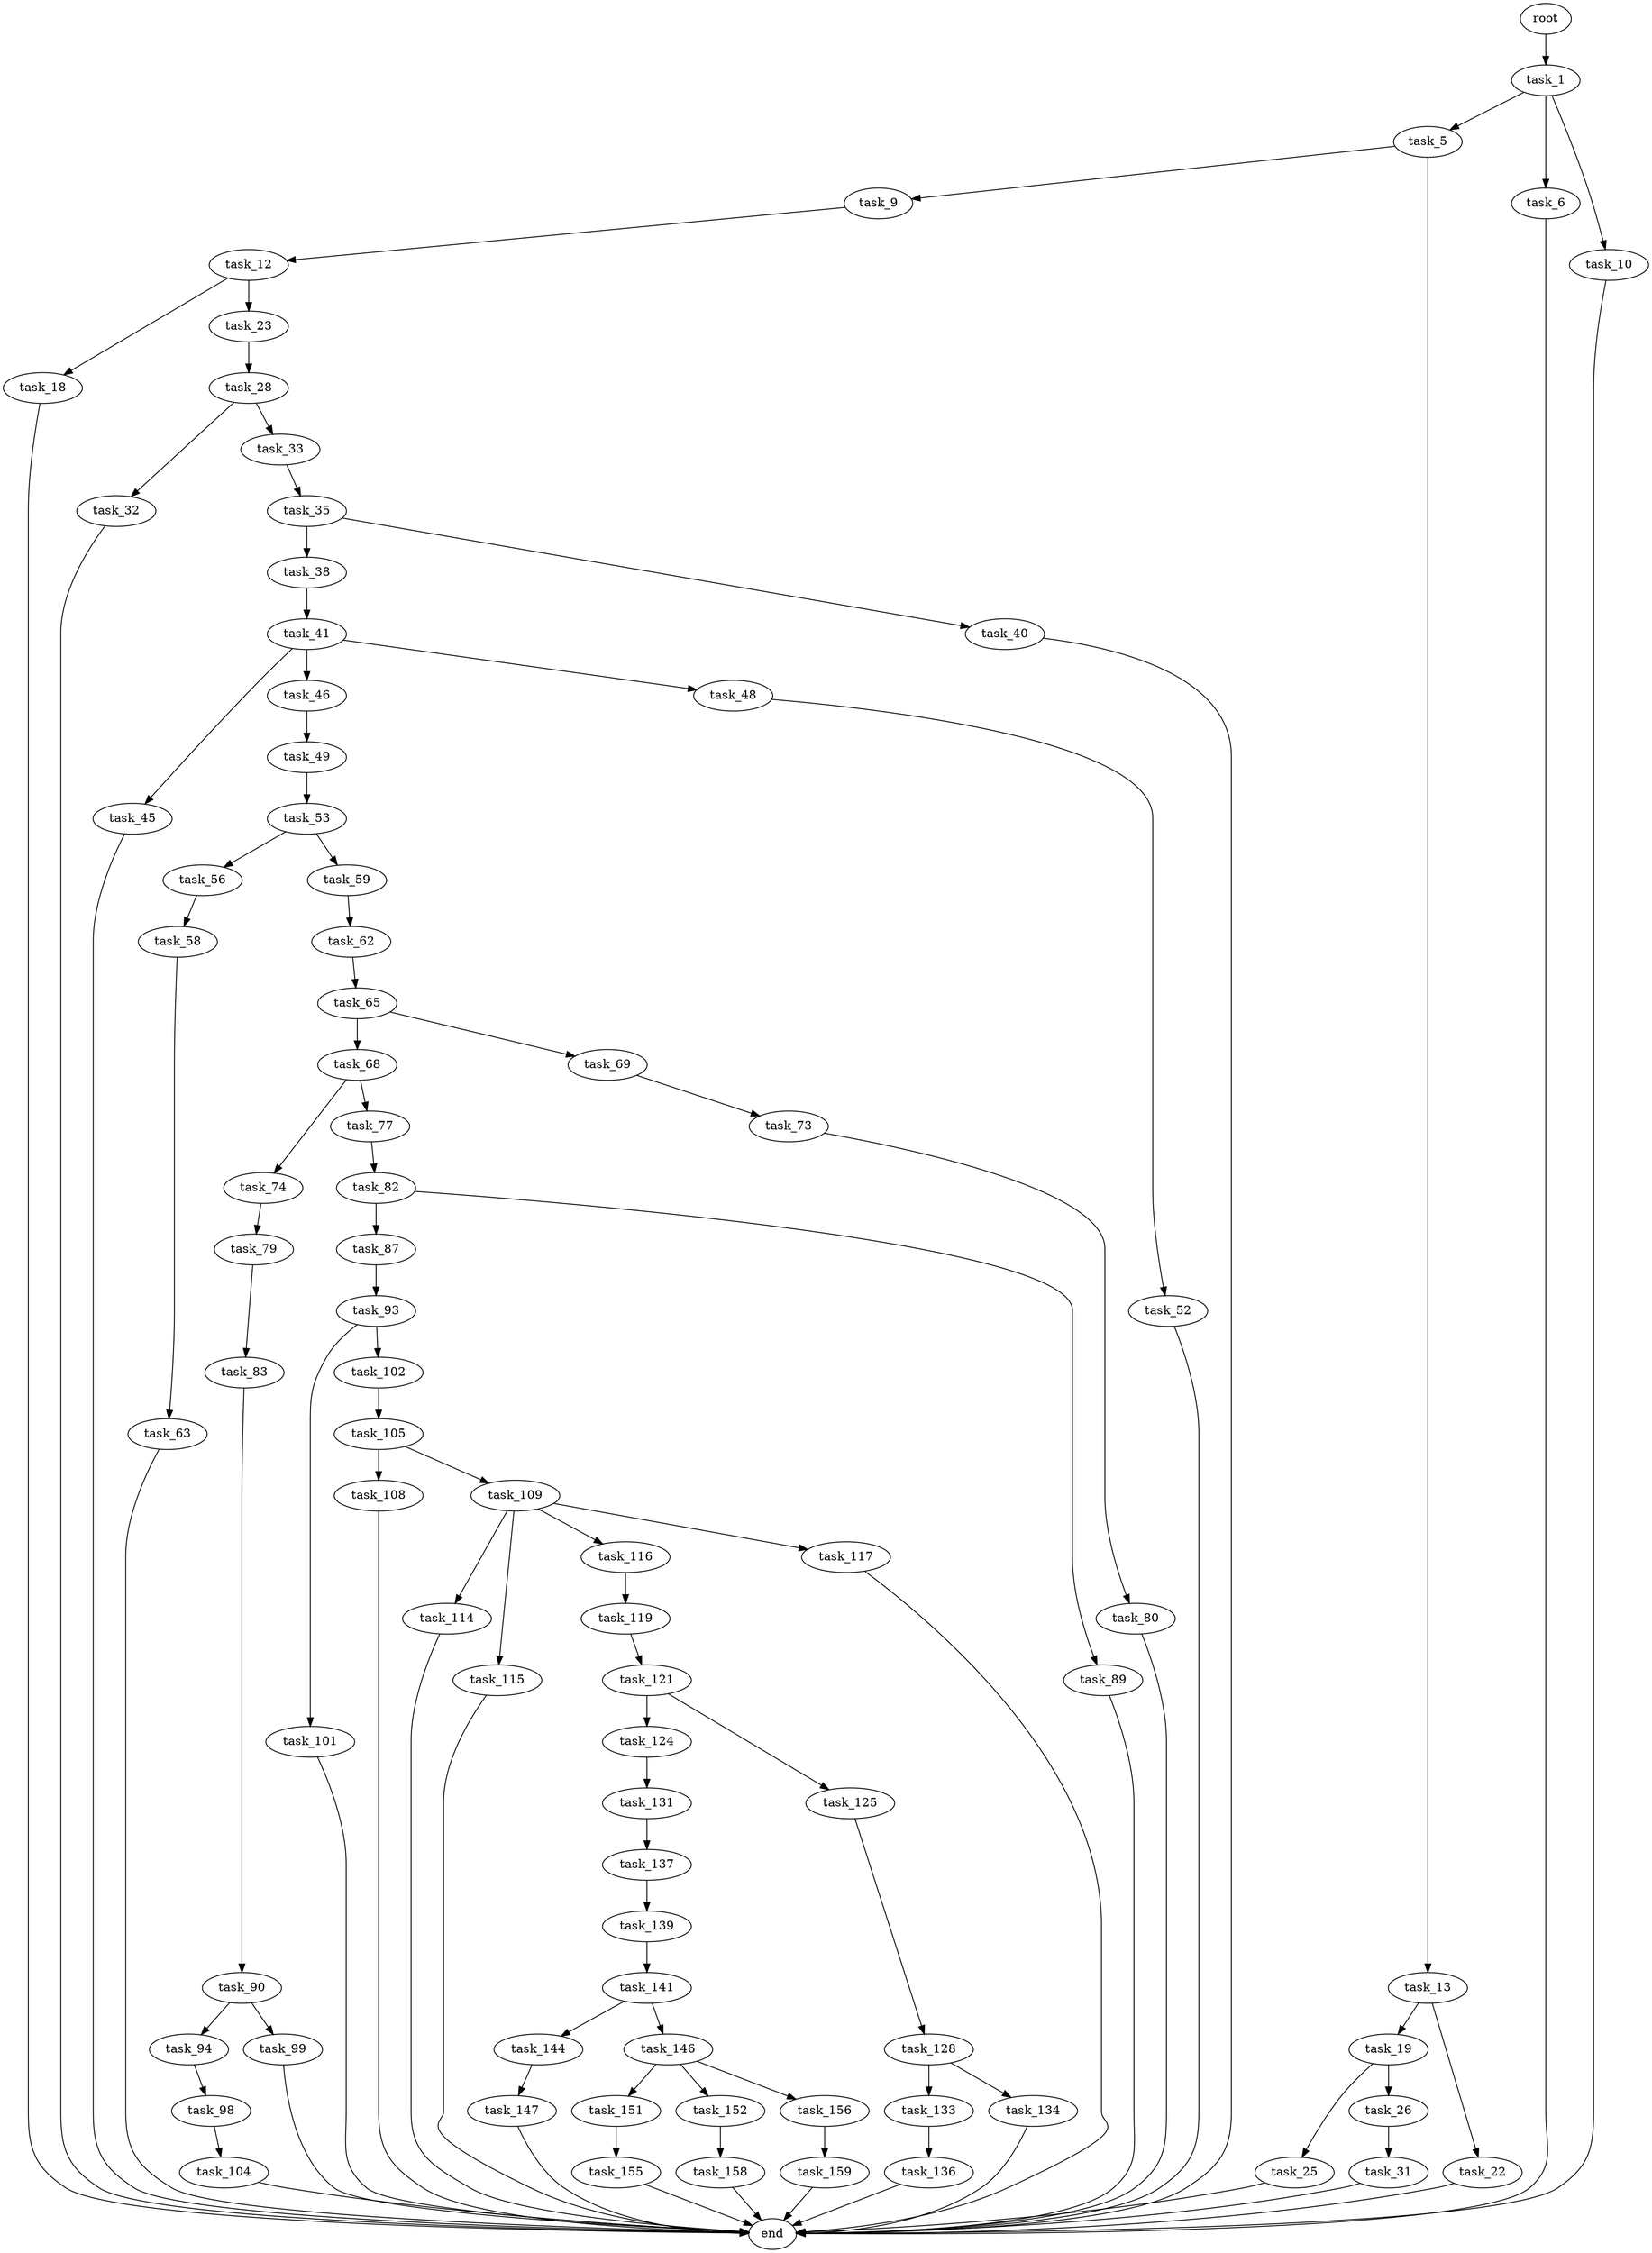 digraph G {
  root [size="0.000000"];
  task_1 [size="1017463900.000000"];
  task_5 [size="68719476736.000000"];
  task_6 [size="498315297220.000000"];
  task_10 [size="256221935458.000000"];
  task_9 [size="11454526563.000000"];
  task_13 [size="28991029248.000000"];
  end [size="0.000000"];
  task_12 [size="234005352048.000000"];
  task_18 [size="1073741824000.000000"];
  task_23 [size="272153066380.000000"];
  task_19 [size="692020184960.000000"];
  task_22 [size="8589934592.000000"];
  task_25 [size="368293445632.000000"];
  task_26 [size="2841338669.000000"];
  task_28 [size="68719476736.000000"];
  task_31 [size="435658850976.000000"];
  task_32 [size="6633639811.000000"];
  task_33 [size="1073741824000.000000"];
  task_35 [size="480300040324.000000"];
  task_38 [size="3641881211.000000"];
  task_40 [size="17612676075.000000"];
  task_41 [size="1073741824000.000000"];
  task_45 [size="1089046600.000000"];
  task_46 [size="609961646580.000000"];
  task_48 [size="47954090271.000000"];
  task_49 [size="1073741824000.000000"];
  task_52 [size="9264726356.000000"];
  task_53 [size="134217728000.000000"];
  task_56 [size="36179557998.000000"];
  task_59 [size="184218641931.000000"];
  task_58 [size="310030450390.000000"];
  task_63 [size="1073741824000.000000"];
  task_62 [size="13001118798.000000"];
  task_65 [size="13759301424.000000"];
  task_68 [size="3394697072.000000"];
  task_69 [size="8589934592.000000"];
  task_74 [size="2316707702.000000"];
  task_77 [size="16529940632.000000"];
  task_73 [size="75617741329.000000"];
  task_80 [size="548299951576.000000"];
  task_79 [size="747167442944.000000"];
  task_82 [size="368293445632.000000"];
  task_83 [size="549755813888.000000"];
  task_87 [size="9385448048.000000"];
  task_89 [size="231928233984.000000"];
  task_90 [size="33783900496.000000"];
  task_93 [size="134217728000.000000"];
  task_94 [size="751925752253.000000"];
  task_99 [size="8829718041.000000"];
  task_101 [size="19220265404.000000"];
  task_102 [size="571243984324.000000"];
  task_98 [size="1059636598.000000"];
  task_104 [size="1073741824000.000000"];
  task_105 [size="853714351412.000000"];
  task_108 [size="45450926758.000000"];
  task_109 [size="847025455016.000000"];
  task_114 [size="5348003868.000000"];
  task_115 [size="18864397052.000000"];
  task_116 [size="8589934592.000000"];
  task_117 [size="915458159777.000000"];
  task_119 [size="1073741824000.000000"];
  task_121 [size="699957325808.000000"];
  task_124 [size="1274920466119.000000"];
  task_125 [size="28991029248.000000"];
  task_131 [size="1194260643193.000000"];
  task_128 [size="520912901704.000000"];
  task_133 [size="30214728236.000000"];
  task_134 [size="99970300936.000000"];
  task_137 [size="41646971959.000000"];
  task_136 [size="213562736315.000000"];
  task_139 [size="524144906705.000000"];
  task_141 [size="166200639959.000000"];
  task_144 [size="231928233984.000000"];
  task_146 [size="26009935088.000000"];
  task_147 [size="1363258540.000000"];
  task_151 [size="782757789696.000000"];
  task_152 [size="1073741824000.000000"];
  task_156 [size="8589934592.000000"];
  task_155 [size="25795713848.000000"];
  task_158 [size="782757789696.000000"];
  task_159 [size="1073741824000.000000"];

  root -> task_1 [size="1.000000"];
  task_1 -> task_5 [size="33554432.000000"];
  task_1 -> task_6 [size="33554432.000000"];
  task_1 -> task_10 [size="33554432.000000"];
  task_5 -> task_9 [size="134217728.000000"];
  task_5 -> task_13 [size="134217728.000000"];
  task_6 -> end [size="1.000000"];
  task_10 -> end [size="1.000000"];
  task_9 -> task_12 [size="679477248.000000"];
  task_13 -> task_19 [size="75497472.000000"];
  task_13 -> task_22 [size="75497472.000000"];
  task_12 -> task_18 [size="536870912.000000"];
  task_12 -> task_23 [size="536870912.000000"];
  task_18 -> end [size="1.000000"];
  task_23 -> task_28 [size="536870912.000000"];
  task_19 -> task_25 [size="536870912.000000"];
  task_19 -> task_26 [size="536870912.000000"];
  task_22 -> end [size="1.000000"];
  task_25 -> end [size="1.000000"];
  task_26 -> task_31 [size="134217728.000000"];
  task_28 -> task_32 [size="134217728.000000"];
  task_28 -> task_33 [size="134217728.000000"];
  task_31 -> end [size="1.000000"];
  task_32 -> end [size="1.000000"];
  task_33 -> task_35 [size="838860800.000000"];
  task_35 -> task_38 [size="536870912.000000"];
  task_35 -> task_40 [size="536870912.000000"];
  task_38 -> task_41 [size="411041792.000000"];
  task_40 -> end [size="1.000000"];
  task_41 -> task_45 [size="838860800.000000"];
  task_41 -> task_46 [size="838860800.000000"];
  task_41 -> task_48 [size="838860800.000000"];
  task_45 -> end [size="1.000000"];
  task_46 -> task_49 [size="536870912.000000"];
  task_48 -> task_52 [size="209715200.000000"];
  task_49 -> task_53 [size="838860800.000000"];
  task_52 -> end [size="1.000000"];
  task_53 -> task_56 [size="209715200.000000"];
  task_53 -> task_59 [size="209715200.000000"];
  task_56 -> task_58 [size="75497472.000000"];
  task_59 -> task_62 [size="209715200.000000"];
  task_58 -> task_63 [size="209715200.000000"];
  task_63 -> end [size="1.000000"];
  task_62 -> task_65 [size="209715200.000000"];
  task_65 -> task_68 [size="301989888.000000"];
  task_65 -> task_69 [size="301989888.000000"];
  task_68 -> task_74 [size="75497472.000000"];
  task_68 -> task_77 [size="75497472.000000"];
  task_69 -> task_73 [size="33554432.000000"];
  task_74 -> task_79 [size="134217728.000000"];
  task_77 -> task_82 [size="301989888.000000"];
  task_73 -> task_80 [size="75497472.000000"];
  task_80 -> end [size="1.000000"];
  task_79 -> task_83 [size="536870912.000000"];
  task_82 -> task_87 [size="411041792.000000"];
  task_82 -> task_89 [size="411041792.000000"];
  task_83 -> task_90 [size="536870912.000000"];
  task_87 -> task_93 [size="536870912.000000"];
  task_89 -> end [size="1.000000"];
  task_90 -> task_94 [size="679477248.000000"];
  task_90 -> task_99 [size="679477248.000000"];
  task_93 -> task_101 [size="209715200.000000"];
  task_93 -> task_102 [size="209715200.000000"];
  task_94 -> task_98 [size="679477248.000000"];
  task_99 -> end [size="1.000000"];
  task_101 -> end [size="1.000000"];
  task_102 -> task_105 [size="536870912.000000"];
  task_98 -> task_104 [size="75497472.000000"];
  task_104 -> end [size="1.000000"];
  task_105 -> task_108 [size="536870912.000000"];
  task_105 -> task_109 [size="536870912.000000"];
  task_108 -> end [size="1.000000"];
  task_109 -> task_114 [size="536870912.000000"];
  task_109 -> task_115 [size="536870912.000000"];
  task_109 -> task_116 [size="536870912.000000"];
  task_109 -> task_117 [size="536870912.000000"];
  task_114 -> end [size="1.000000"];
  task_115 -> end [size="1.000000"];
  task_116 -> task_119 [size="33554432.000000"];
  task_117 -> end [size="1.000000"];
  task_119 -> task_121 [size="838860800.000000"];
  task_121 -> task_124 [size="536870912.000000"];
  task_121 -> task_125 [size="536870912.000000"];
  task_124 -> task_131 [size="838860800.000000"];
  task_125 -> task_128 [size="75497472.000000"];
  task_131 -> task_137 [size="838860800.000000"];
  task_128 -> task_133 [size="536870912.000000"];
  task_128 -> task_134 [size="536870912.000000"];
  task_133 -> task_136 [size="679477248.000000"];
  task_134 -> end [size="1.000000"];
  task_137 -> task_139 [size="838860800.000000"];
  task_136 -> end [size="1.000000"];
  task_139 -> task_141 [size="411041792.000000"];
  task_141 -> task_144 [size="679477248.000000"];
  task_141 -> task_146 [size="679477248.000000"];
  task_144 -> task_147 [size="301989888.000000"];
  task_146 -> task_151 [size="536870912.000000"];
  task_146 -> task_152 [size="536870912.000000"];
  task_146 -> task_156 [size="536870912.000000"];
  task_147 -> end [size="1.000000"];
  task_151 -> task_155 [size="679477248.000000"];
  task_152 -> task_158 [size="838860800.000000"];
  task_156 -> task_159 [size="33554432.000000"];
  task_155 -> end [size="1.000000"];
  task_158 -> end [size="1.000000"];
  task_159 -> end [size="1.000000"];
}

